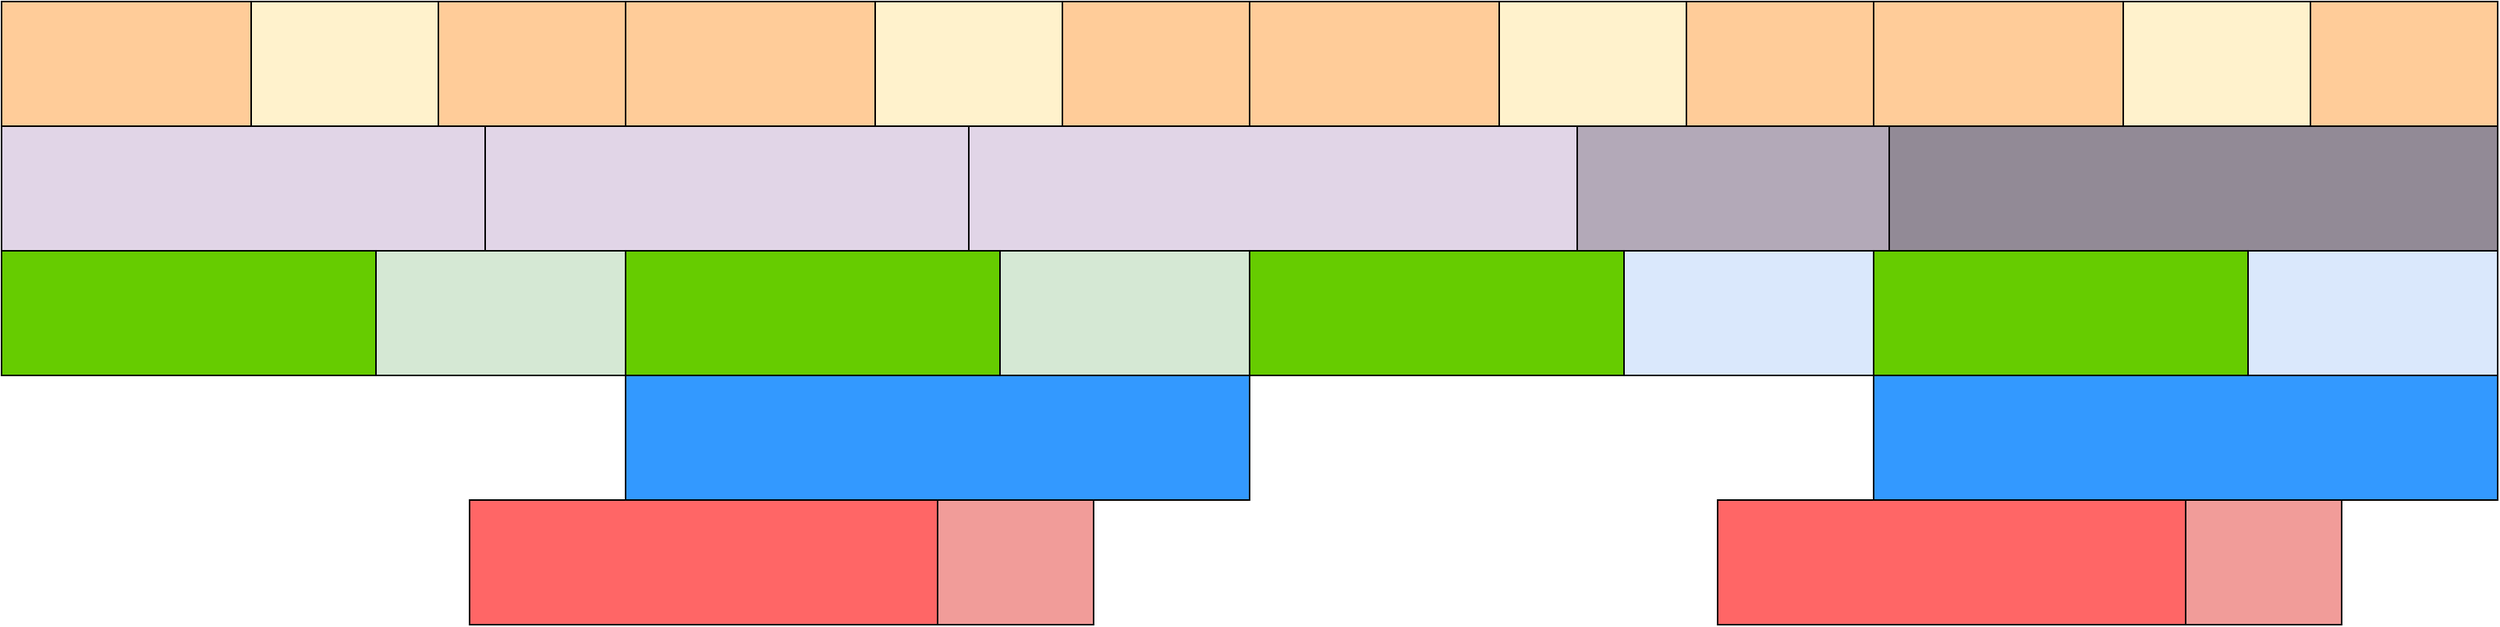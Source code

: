 <mxfile version="12.8.5" type="device"><diagram id="n2Bog7gLUE6P-pynioOg" name="Page-1"><mxGraphModel dx="1422" dy="757" grid="1" gridSize="10" guides="1" tooltips="1" connect="1" arrows="1" fold="1" page="1" pageScale="1" pageWidth="850" pageHeight="1100" math="0" shadow="0"><root><mxCell id="0"/><mxCell id="1" parent="0"/><mxCell id="nO8-z7vzfw9WjWqEuQ0r-1" value="" style="rounded=0;whiteSpace=wrap;html=1;fillColor=#FFCC99;strokeColor=#000000;" vertex="1" parent="1"><mxGeometry x="40" y="80" width="160" height="80" as="geometry"/></mxCell><mxCell id="nO8-z7vzfw9WjWqEuQ0r-2" value="" style="rounded=0;whiteSpace=wrap;html=1;fillColor=#FFF2CC;strokeColor=#000000;" vertex="1" parent="1"><mxGeometry x="200" y="80" width="120" height="80" as="geometry"/></mxCell><mxCell id="nO8-z7vzfw9WjWqEuQ0r-3" value="" style="rounded=0;whiteSpace=wrap;html=1;fillColor=#FFCC99;strokeColor=#000000;" vertex="1" parent="1"><mxGeometry x="320" y="80" width="120" height="80" as="geometry"/></mxCell><mxCell id="nO8-z7vzfw9WjWqEuQ0r-4" value="" style="rounded=0;whiteSpace=wrap;html=1;fillColor=#FFCC99;strokeColor=#000000;" vertex="1" parent="1"><mxGeometry x="440" y="80" width="160" height="80" as="geometry"/></mxCell><mxCell id="nO8-z7vzfw9WjWqEuQ0r-5" value="" style="rounded=0;whiteSpace=wrap;html=1;fillColor=#FFF2CC;strokeColor=#000000;" vertex="1" parent="1"><mxGeometry x="600" y="80" width="120" height="80" as="geometry"/></mxCell><mxCell id="nO8-z7vzfw9WjWqEuQ0r-6" value="" style="rounded=0;whiteSpace=wrap;html=1;fillColor=#FFCC99;strokeColor=#000000;" vertex="1" parent="1"><mxGeometry x="720" y="80" width="120" height="80" as="geometry"/></mxCell><mxCell id="nO8-z7vzfw9WjWqEuQ0r-13" value="" style="rounded=0;whiteSpace=wrap;html=1;fillColor=#FFCC99;strokeColor=#000000;" vertex="1" parent="1"><mxGeometry x="840" y="80" width="160" height="80" as="geometry"/></mxCell><mxCell id="nO8-z7vzfw9WjWqEuQ0r-14" value="" style="rounded=0;whiteSpace=wrap;html=1;fillColor=#FFF2CC;strokeColor=#000000;" vertex="1" parent="1"><mxGeometry x="1000" y="80" width="120" height="80" as="geometry"/></mxCell><mxCell id="nO8-z7vzfw9WjWqEuQ0r-15" value="" style="rounded=0;whiteSpace=wrap;html=1;fillColor=#FFCC99;strokeColor=#000000;" vertex="1" parent="1"><mxGeometry x="1120" y="80" width="120" height="80" as="geometry"/></mxCell><mxCell id="nO8-z7vzfw9WjWqEuQ0r-16" value="" style="rounded=0;whiteSpace=wrap;html=1;fillColor=#FFCC99;strokeColor=#000000;" vertex="1" parent="1"><mxGeometry x="1240" y="80" width="160" height="80" as="geometry"/></mxCell><mxCell id="nO8-z7vzfw9WjWqEuQ0r-17" value="" style="rounded=0;whiteSpace=wrap;html=1;fillColor=#FFF2CC;strokeColor=#000000;" vertex="1" parent="1"><mxGeometry x="1400" y="80" width="120" height="80" as="geometry"/></mxCell><mxCell id="nO8-z7vzfw9WjWqEuQ0r-18" value="" style="rounded=0;whiteSpace=wrap;html=1;fillColor=#FFCC99;strokeColor=#000000;" vertex="1" parent="1"><mxGeometry x="1520" y="80" width="120" height="80" as="geometry"/></mxCell><mxCell id="nO8-z7vzfw9WjWqEuQ0r-25" value="" style="rounded=0;whiteSpace=wrap;html=1;fillColor=#e1d5e7;strokeColor=#000000;" vertex="1" parent="1"><mxGeometry x="660" y="160" width="390" height="80" as="geometry"/></mxCell><mxCell id="nO8-z7vzfw9WjWqEuQ0r-26" value="" style="rounded=0;whiteSpace=wrap;html=1;fillColor=#928A96;strokeColor=#000000;" vertex="1" parent="1"><mxGeometry x="1250" y="160" width="390" height="80" as="geometry"/></mxCell><mxCell id="nO8-z7vzfw9WjWqEuQ0r-27" value="" style="rounded=0;whiteSpace=wrap;html=1;fillColor=#e1d5e7;strokeColor=#000000;" vertex="1" parent="1"><mxGeometry x="40" y="160" width="310" height="80" as="geometry"/></mxCell><mxCell id="nO8-z7vzfw9WjWqEuQ0r-28" value="" style="rounded=0;whiteSpace=wrap;html=1;fillColor=#e1d5e7;strokeColor=#000000;" vertex="1" parent="1"><mxGeometry x="350" y="160" width="310" height="80" as="geometry"/></mxCell><mxCell id="nO8-z7vzfw9WjWqEuQ0r-29" value="" style="rounded=0;whiteSpace=wrap;html=1;fillColor=#B3A9B8;strokeColor=#000000;" vertex="1" parent="1"><mxGeometry x="1050" y="160" width="200" height="80" as="geometry"/></mxCell><mxCell id="nO8-z7vzfw9WjWqEuQ0r-30" value="" style="rounded=0;whiteSpace=wrap;html=1;fillColor=#F19C99;strokeColor=#000000;" vertex="1" parent="1"><mxGeometry x="640" y="400" width="100" height="80" as="geometry"/></mxCell><mxCell id="nO8-z7vzfw9WjWqEuQ0r-31" value="" style="rounded=0;whiteSpace=wrap;html=1;fillColor=#FF6666;strokeColor=#000000;" vertex="1" parent="1"><mxGeometry x="340" y="400" width="300" height="80" as="geometry"/></mxCell><mxCell id="nO8-z7vzfw9WjWqEuQ0r-32" value="" style="rounded=0;whiteSpace=wrap;html=1;fillColor=#66CC00;strokeColor=#000000;" vertex="1" parent="1"><mxGeometry x="40" y="240" width="240" height="80" as="geometry"/></mxCell><mxCell id="nO8-z7vzfw9WjWqEuQ0r-34" value="" style="rounded=0;whiteSpace=wrap;html=1;fillColor=#d5e8d4;strokeColor=#000000;" vertex="1" parent="1"><mxGeometry x="280" y="240" width="160" height="80" as="geometry"/></mxCell><mxCell id="nO8-z7vzfw9WjWqEuQ0r-35" value="" style="rounded=0;whiteSpace=wrap;html=1;fillColor=#66CC00;strokeColor=#000000;" vertex="1" parent="1"><mxGeometry x="440" y="240" width="240" height="80" as="geometry"/></mxCell><mxCell id="nO8-z7vzfw9WjWqEuQ0r-36" value="" style="rounded=0;whiteSpace=wrap;html=1;fillColor=#d5e8d4;strokeColor=#000000;" vertex="1" parent="1"><mxGeometry x="680" y="240" width="160" height="80" as="geometry"/></mxCell><mxCell id="nO8-z7vzfw9WjWqEuQ0r-37" value="" style="rounded=0;whiteSpace=wrap;html=1;fillColor=#66CC00;strokeColor=#000000;" vertex="1" parent="1"><mxGeometry x="840" y="240" width="240" height="80" as="geometry"/></mxCell><mxCell id="nO8-z7vzfw9WjWqEuQ0r-38" value="" style="rounded=0;whiteSpace=wrap;html=1;fillColor=#dae8fc;strokeColor=#000000;" vertex="1" parent="1"><mxGeometry x="1080" y="240" width="160" height="80" as="geometry"/></mxCell><mxCell id="nO8-z7vzfw9WjWqEuQ0r-39" value="" style="rounded=0;whiteSpace=wrap;html=1;fillColor=#66CC00;strokeColor=#000000;" vertex="1" parent="1"><mxGeometry x="1240" y="240" width="240" height="80" as="geometry"/></mxCell><mxCell id="nO8-z7vzfw9WjWqEuQ0r-40" value="" style="rounded=0;whiteSpace=wrap;html=1;fillColor=#dae8fc;strokeColor=#000000;" vertex="1" parent="1"><mxGeometry x="1480" y="240" width="160" height="80" as="geometry"/></mxCell><mxCell id="nO8-z7vzfw9WjWqEuQ0r-42" value="" style="rounded=0;whiteSpace=wrap;html=1;fillColor=#3399FF;strokeColor=#000000;" vertex="1" parent="1"><mxGeometry x="440" y="320" width="400" height="80" as="geometry"/></mxCell><mxCell id="nO8-z7vzfw9WjWqEuQ0r-43" value="" style="rounded=0;whiteSpace=wrap;html=1;fillColor=#3399FF;strokeColor=#000000;" vertex="1" parent="1"><mxGeometry x="1240" y="320" width="400" height="80" as="geometry"/></mxCell><mxCell id="nO8-z7vzfw9WjWqEuQ0r-46" value="" style="rounded=0;whiteSpace=wrap;html=1;fillColor=#F19C99;strokeColor=#000000;" vertex="1" parent="1"><mxGeometry x="1440" y="400" width="100" height="80" as="geometry"/></mxCell><mxCell id="nO8-z7vzfw9WjWqEuQ0r-47" value="" style="rounded=0;whiteSpace=wrap;html=1;fillColor=#FF6666;strokeColor=#000000;" vertex="1" parent="1"><mxGeometry x="1140" y="400" width="300" height="80" as="geometry"/></mxCell></root></mxGraphModel></diagram></mxfile>